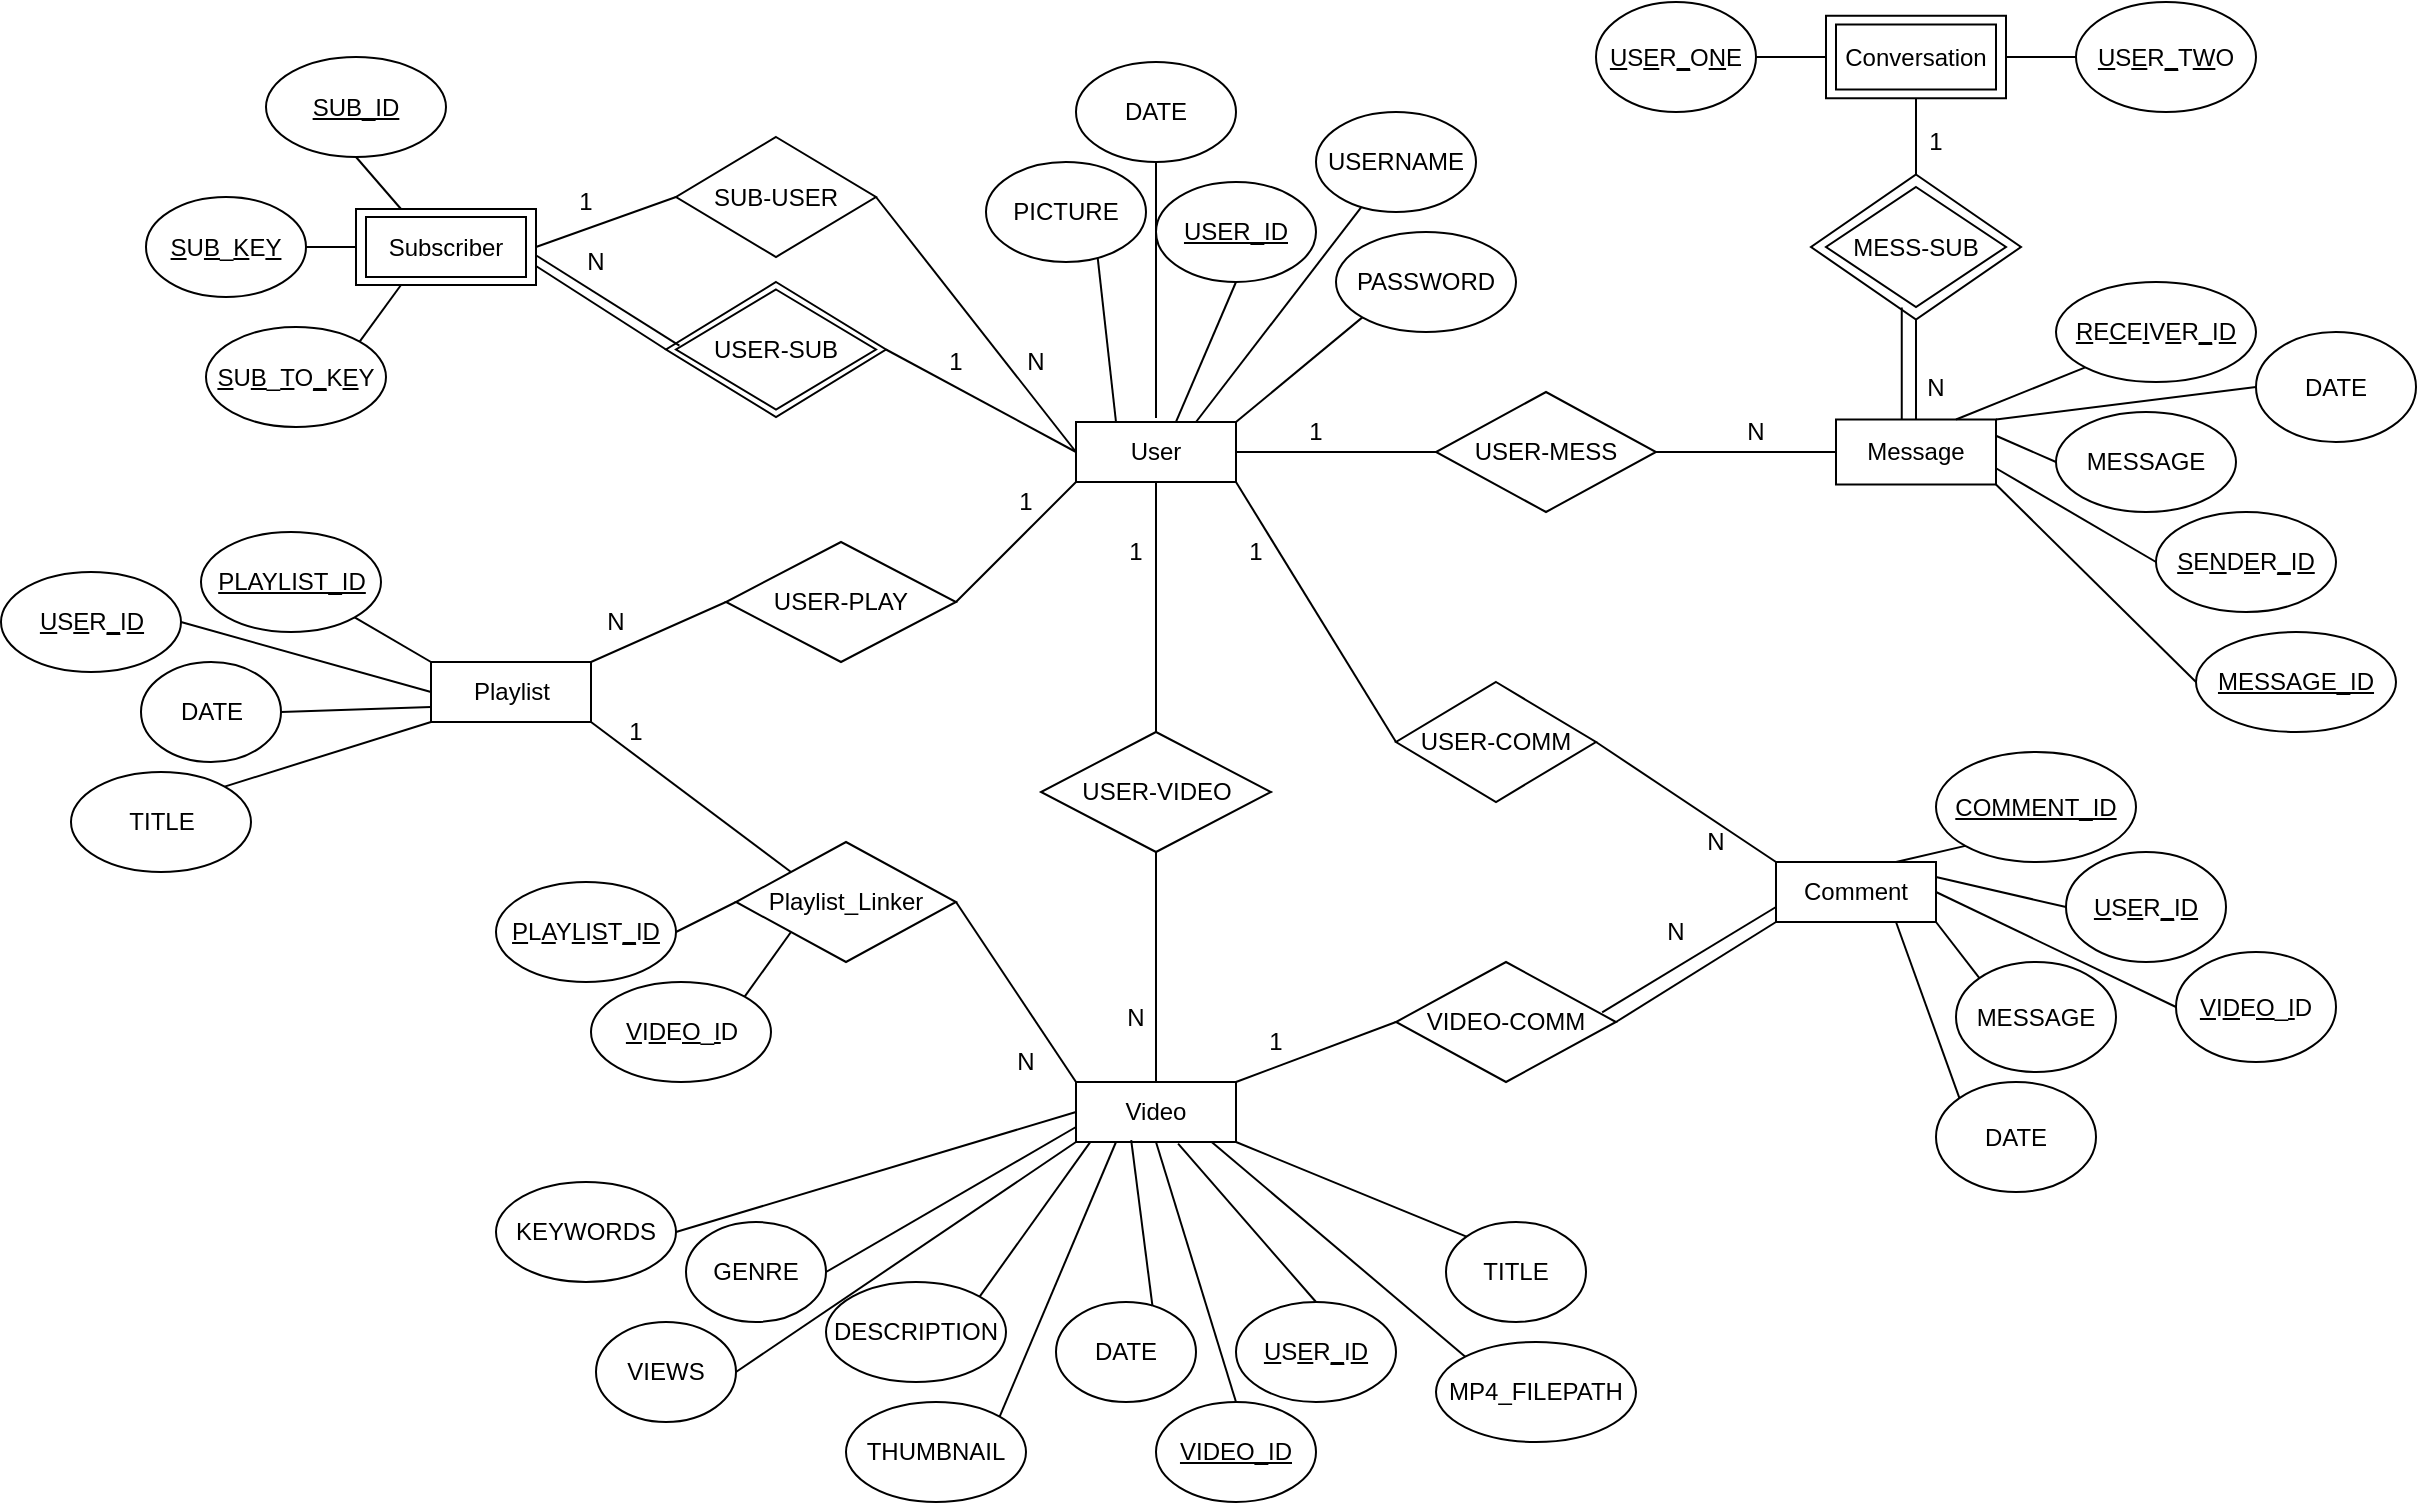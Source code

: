 <mxfile version="13.0.0" type="github">
  <diagram id="RDakOnnjeR9kb4Okva5i" name="Page-1">
    <mxGraphModel dx="1888" dy="580" grid="1" gridSize="10" guides="1" tooltips="1" connect="1" arrows="1" fold="1" page="1" pageScale="1" pageWidth="850" pageHeight="1100" math="0" shadow="0">
      <root>
        <mxCell id="0" />
        <mxCell id="1" parent="0" />
        <mxCell id="MKcImt3iipP7TzkXW-Rf-175" value="" style="rounded=0;whiteSpace=wrap;html=1;" parent="1" vertex="1">
          <mxGeometry x="110" y="123.5" width="90" height="38" as="geometry" />
        </mxCell>
        <mxCell id="MKcImt3iipP7TzkXW-Rf-173" value="" style="rhombus;whiteSpace=wrap;html=1;" parent="1" vertex="1">
          <mxGeometry x="265" y="160" width="110" height="67.5" as="geometry" />
        </mxCell>
        <mxCell id="MKcImt3iipP7TzkXW-Rf-172" value="" style="rhombus;whiteSpace=wrap;html=1;" parent="1" vertex="1">
          <mxGeometry x="837.5" y="106.25" width="105" height="72.5" as="geometry" />
        </mxCell>
        <mxCell id="MKcImt3iipP7TzkXW-Rf-171" value="" style="rounded=0;whiteSpace=wrap;html=1;" parent="1" vertex="1">
          <mxGeometry x="845" y="26.88" width="90" height="41.25" as="geometry" />
        </mxCell>
        <mxCell id="MKcImt3iipP7TzkXW-Rf-1" value="User" style="rounded=0;whiteSpace=wrap;html=1;" parent="1" vertex="1">
          <mxGeometry x="470" y="230" width="80" height="30" as="geometry" />
        </mxCell>
        <mxCell id="MKcImt3iipP7TzkXW-Rf-2" value="&lt;u&gt;USER_ID&lt;/u&gt;" style="ellipse;whiteSpace=wrap;html=1;" parent="1" vertex="1">
          <mxGeometry x="510" y="110" width="80" height="50" as="geometry" />
        </mxCell>
        <mxCell id="MKcImt3iipP7TzkXW-Rf-3" value="" style="endArrow=none;html=1;exitX=0.623;exitY=0.012;exitDx=0;exitDy=0;entryX=0.5;entryY=1;entryDx=0;entryDy=0;exitPerimeter=0;" parent="1" source="MKcImt3iipP7TzkXW-Rf-1" target="MKcImt3iipP7TzkXW-Rf-2" edge="1">
          <mxGeometry width="50" height="50" relative="1" as="geometry">
            <mxPoint x="480" y="230" as="sourcePoint" />
            <mxPoint x="530" y="180" as="targetPoint" />
          </mxGeometry>
        </mxCell>
        <mxCell id="MKcImt3iipP7TzkXW-Rf-4" value="USERNAME" style="ellipse;whiteSpace=wrap;html=1;" parent="1" vertex="1">
          <mxGeometry x="590" y="75" width="80" height="50" as="geometry" />
        </mxCell>
        <mxCell id="MKcImt3iipP7TzkXW-Rf-5" value="PASSWORD" style="ellipse;whiteSpace=wrap;html=1;" parent="1" vertex="1">
          <mxGeometry x="600" y="135" width="90" height="50" as="geometry" />
        </mxCell>
        <mxCell id="MKcImt3iipP7TzkXW-Rf-6" value="DATE" style="ellipse;whiteSpace=wrap;html=1;" parent="1" vertex="1">
          <mxGeometry x="470" y="50" width="80" height="50" as="geometry" />
        </mxCell>
        <mxCell id="MKcImt3iipP7TzkXW-Rf-7" value="PICTURE" style="ellipse;whiteSpace=wrap;html=1;" parent="1" vertex="1">
          <mxGeometry x="425" y="100" width="80" height="50" as="geometry" />
        </mxCell>
        <mxCell id="MKcImt3iipP7TzkXW-Rf-8" value="" style="endArrow=none;html=1;exitX=0.75;exitY=0;exitDx=0;exitDy=0;" parent="1" source="MKcImt3iipP7TzkXW-Rf-1" target="MKcImt3iipP7TzkXW-Rf-4" edge="1">
          <mxGeometry width="50" height="50" relative="1" as="geometry">
            <mxPoint x="700" y="240" as="sourcePoint" />
            <mxPoint x="700" y="210" as="targetPoint" />
          </mxGeometry>
        </mxCell>
        <mxCell id="MKcImt3iipP7TzkXW-Rf-9" value="" style="endArrow=none;html=1;entryX=0;entryY=1;entryDx=0;entryDy=0;exitX=1;exitY=0;exitDx=0;exitDy=0;" parent="1" source="MKcImt3iipP7TzkXW-Rf-1" target="MKcImt3iipP7TzkXW-Rf-5" edge="1">
          <mxGeometry width="50" height="50" relative="1" as="geometry">
            <mxPoint x="550" y="227" as="sourcePoint" />
            <mxPoint x="790" y="180" as="targetPoint" />
          </mxGeometry>
        </mxCell>
        <mxCell id="MKcImt3iipP7TzkXW-Rf-10" value="" style="endArrow=none;html=1;entryX=0.5;entryY=1;entryDx=0;entryDy=0;" parent="1" target="MKcImt3iipP7TzkXW-Rf-6" edge="1">
          <mxGeometry width="50" height="50" relative="1" as="geometry">
            <mxPoint x="510" y="228" as="sourcePoint" />
            <mxPoint x="810" y="180" as="targetPoint" />
          </mxGeometry>
        </mxCell>
        <mxCell id="MKcImt3iipP7TzkXW-Rf-11" value="" style="endArrow=none;html=1;exitX=0.25;exitY=0;exitDx=0;exitDy=0;entryX=0.698;entryY=0.956;entryDx=0;entryDy=0;entryPerimeter=0;" parent="1" source="MKcImt3iipP7TzkXW-Rf-1" target="MKcImt3iipP7TzkXW-Rf-7" edge="1">
          <mxGeometry width="50" height="50" relative="1" as="geometry">
            <mxPoint x="790" y="280" as="sourcePoint" />
            <mxPoint x="470" y="210" as="targetPoint" />
          </mxGeometry>
        </mxCell>
        <mxCell id="MKcImt3iipP7TzkXW-Rf-12" value="USER-VIDEO" style="rhombus;whiteSpace=wrap;html=1;" parent="1" vertex="1">
          <mxGeometry x="452.5" y="385" width="115" height="60" as="geometry" />
        </mxCell>
        <mxCell id="MKcImt3iipP7TzkXW-Rf-13" value="" style="endArrow=none;html=1;entryX=0.5;entryY=1;entryDx=0;entryDy=0;exitX=0.5;exitY=0;exitDx=0;exitDy=0;" parent="1" source="MKcImt3iipP7TzkXW-Rf-12" target="MKcImt3iipP7TzkXW-Rf-1" edge="1">
          <mxGeometry width="50" height="50" relative="1" as="geometry">
            <mxPoint x="590" y="350" as="sourcePoint" />
            <mxPoint x="640" y="300" as="targetPoint" />
          </mxGeometry>
        </mxCell>
        <mxCell id="MKcImt3iipP7TzkXW-Rf-14" value="1" style="text;html=1;strokeColor=none;fillColor=none;align=center;verticalAlign=middle;whiteSpace=wrap;rounded=0;" parent="1" vertex="1">
          <mxGeometry x="480" y="285" width="40" height="20" as="geometry" />
        </mxCell>
        <mxCell id="MKcImt3iipP7TzkXW-Rf-16" value="" style="endArrow=none;html=1;entryX=0.5;entryY=1;entryDx=0;entryDy=0;exitX=0.5;exitY=0;exitDx=0;exitDy=0;" parent="1" source="MKcImt3iipP7TzkXW-Rf-17" target="MKcImt3iipP7TzkXW-Rf-12" edge="1">
          <mxGeometry width="50" height="50" relative="1" as="geometry">
            <mxPoint x="510" y="450" as="sourcePoint" />
            <mxPoint x="570" y="430" as="targetPoint" />
          </mxGeometry>
        </mxCell>
        <mxCell id="MKcImt3iipP7TzkXW-Rf-17" value="Video" style="rounded=0;whiteSpace=wrap;html=1;" parent="1" vertex="1">
          <mxGeometry x="470" y="560" width="80" height="30" as="geometry" />
        </mxCell>
        <mxCell id="MKcImt3iipP7TzkXW-Rf-20" value="N" style="text;html=1;strokeColor=none;fillColor=none;align=center;verticalAlign=middle;whiteSpace=wrap;rounded=0;" parent="1" vertex="1">
          <mxGeometry x="480" y="517.5" width="40" height="20" as="geometry" />
        </mxCell>
        <mxCell id="MKcImt3iipP7TzkXW-Rf-21" value="DESCRIPTION" style="ellipse;whiteSpace=wrap;html=1;" parent="1" vertex="1">
          <mxGeometry x="345" y="660" width="90" height="50" as="geometry" />
        </mxCell>
        <mxCell id="MKcImt3iipP7TzkXW-Rf-22" value="DATE" style="ellipse;whiteSpace=wrap;html=1;" parent="1" vertex="1">
          <mxGeometry x="460" y="670" width="70" height="50" as="geometry" />
        </mxCell>
        <mxCell id="MKcImt3iipP7TzkXW-Rf-23" value="MP4_FILEPATH" style="ellipse;whiteSpace=wrap;html=1;" parent="1" vertex="1">
          <mxGeometry x="650" y="690" width="100" height="50" as="geometry" />
        </mxCell>
        <mxCell id="MKcImt3iipP7TzkXW-Rf-24" value="&lt;u&gt;VIDEO_ID&lt;/u&gt;" style="ellipse;whiteSpace=wrap;html=1;" parent="1" vertex="1">
          <mxGeometry x="510" y="720" width="80" height="50" as="geometry" />
        </mxCell>
        <mxCell id="MKcImt3iipP7TzkXW-Rf-25" value="THUMBNAIL" style="ellipse;whiteSpace=wrap;html=1;" parent="1" vertex="1">
          <mxGeometry x="355" y="720" width="90" height="50" as="geometry" />
        </mxCell>
        <mxCell id="MKcImt3iipP7TzkXW-Rf-26" value="TITLE" style="ellipse;whiteSpace=wrap;html=1;" parent="1" vertex="1">
          <mxGeometry x="655" y="630" width="70" height="50" as="geometry" />
        </mxCell>
        <mxCell id="MKcImt3iipP7TzkXW-Rf-27" value="&lt;u&gt;U&lt;/u&gt;S&lt;u&gt;E&lt;/u&gt;R&lt;u&gt;_&lt;/u&gt;I&lt;u&gt;D&lt;/u&gt;" style="ellipse;whiteSpace=wrap;html=1;" parent="1" vertex="1">
          <mxGeometry x="550" y="670" width="80" height="50" as="geometry" />
        </mxCell>
        <mxCell id="MKcImt3iipP7TzkXW-Rf-28" value="" style="endArrow=none;html=1;entryX=0.5;entryY=1;entryDx=0;entryDy=0;exitX=0.5;exitY=0;exitDx=0;exitDy=0;" parent="1" source="MKcImt3iipP7TzkXW-Rf-24" target="MKcImt3iipP7TzkXW-Rf-17" edge="1">
          <mxGeometry width="50" height="50" relative="1" as="geometry">
            <mxPoint x="180" y="550" as="sourcePoint" />
            <mxPoint x="230" y="500" as="targetPoint" />
          </mxGeometry>
        </mxCell>
        <mxCell id="MKcImt3iipP7TzkXW-Rf-29" value="" style="endArrow=none;html=1;exitX=0.638;exitY=1.026;exitDx=0;exitDy=0;entryX=0.5;entryY=0;entryDx=0;entryDy=0;exitPerimeter=0;" parent="1" source="MKcImt3iipP7TzkXW-Rf-17" target="MKcImt3iipP7TzkXW-Rf-27" edge="1">
          <mxGeometry width="50" height="50" relative="1" as="geometry">
            <mxPoint x="650" y="570" as="sourcePoint" />
            <mxPoint x="700" y="520" as="targetPoint" />
          </mxGeometry>
        </mxCell>
        <mxCell id="MKcImt3iipP7TzkXW-Rf-31" value="" style="endArrow=none;html=1;exitX=0;exitY=0;exitDx=0;exitDy=0;entryX=0.848;entryY=1;entryDx=0;entryDy=0;entryPerimeter=0;" parent="1" source="MKcImt3iipP7TzkXW-Rf-23" target="MKcImt3iipP7TzkXW-Rf-17" edge="1">
          <mxGeometry width="50" height="50" relative="1" as="geometry">
            <mxPoint x="600" y="640" as="sourcePoint" />
            <mxPoint x="650" y="590" as="targetPoint" />
          </mxGeometry>
        </mxCell>
        <mxCell id="MKcImt3iipP7TzkXW-Rf-32" value="" style="endArrow=none;html=1;exitX=0.689;exitY=0.04;exitDx=0;exitDy=0;exitPerimeter=0;entryX=0.345;entryY=0.968;entryDx=0;entryDy=0;entryPerimeter=0;" parent="1" source="MKcImt3iipP7TzkXW-Rf-22" target="MKcImt3iipP7TzkXW-Rf-17" edge="1">
          <mxGeometry width="50" height="50" relative="1" as="geometry">
            <mxPoint x="410" y="640" as="sourcePoint" />
            <mxPoint x="499" y="610" as="targetPoint" />
          </mxGeometry>
        </mxCell>
        <mxCell id="MKcImt3iipP7TzkXW-Rf-33" value="" style="endArrow=none;html=1;exitX=0;exitY=0;exitDx=0;exitDy=0;entryX=1;entryY=1;entryDx=0;entryDy=0;" parent="1" source="MKcImt3iipP7TzkXW-Rf-26" target="MKcImt3iipP7TzkXW-Rf-17" edge="1">
          <mxGeometry width="50" height="50" relative="1" as="geometry">
            <mxPoint x="710" y="610" as="sourcePoint" />
            <mxPoint x="760" y="560" as="targetPoint" />
          </mxGeometry>
        </mxCell>
        <mxCell id="MKcImt3iipP7TzkXW-Rf-34" value="" style="endArrow=none;html=1;exitX=1;exitY=0;exitDx=0;exitDy=0;entryX=0.25;entryY=1;entryDx=0;entryDy=0;" parent="1" source="MKcImt3iipP7TzkXW-Rf-25" target="MKcImt3iipP7TzkXW-Rf-17" edge="1">
          <mxGeometry width="50" height="50" relative="1" as="geometry">
            <mxPoint x="380" y="660" as="sourcePoint" />
            <mxPoint x="430" y="610" as="targetPoint" />
          </mxGeometry>
        </mxCell>
        <mxCell id="MKcImt3iipP7TzkXW-Rf-35" value="" style="endArrow=none;html=1;exitX=1;exitY=0;exitDx=0;exitDy=0;entryX=0.09;entryY=0.999;entryDx=0;entryDy=0;entryPerimeter=0;" parent="1" source="MKcImt3iipP7TzkXW-Rf-21" target="MKcImt3iipP7TzkXW-Rf-17" edge="1">
          <mxGeometry width="50" height="50" relative="1" as="geometry">
            <mxPoint x="310" y="620" as="sourcePoint" />
            <mxPoint x="360" y="570" as="targetPoint" />
          </mxGeometry>
        </mxCell>
        <mxCell id="MKcImt3iipP7TzkXW-Rf-36" value="VIEWS" style="ellipse;whiteSpace=wrap;html=1;" parent="1" vertex="1">
          <mxGeometry x="230" y="680" width="70" height="50" as="geometry" />
        </mxCell>
        <mxCell id="MKcImt3iipP7TzkXW-Rf-37" value="GENRE" style="ellipse;whiteSpace=wrap;html=1;" parent="1" vertex="1">
          <mxGeometry x="275" y="630" width="70" height="50" as="geometry" />
        </mxCell>
        <mxCell id="MKcImt3iipP7TzkXW-Rf-38" value="KEYWORDS" style="ellipse;whiteSpace=wrap;html=1;" parent="1" vertex="1">
          <mxGeometry x="180" y="610" width="90" height="50" as="geometry" />
        </mxCell>
        <mxCell id="MKcImt3iipP7TzkXW-Rf-39" value="" style="endArrow=none;html=1;exitX=1;exitY=0.5;exitDx=0;exitDy=0;entryX=0;entryY=1;entryDx=0;entryDy=0;" parent="1" source="MKcImt3iipP7TzkXW-Rf-36" target="MKcImt3iipP7TzkXW-Rf-17" edge="1">
          <mxGeometry width="50" height="50" relative="1" as="geometry">
            <mxPoint x="270" y="600" as="sourcePoint" />
            <mxPoint x="320" y="550" as="targetPoint" />
          </mxGeometry>
        </mxCell>
        <mxCell id="MKcImt3iipP7TzkXW-Rf-40" value="" style="endArrow=none;html=1;exitX=1;exitY=0.5;exitDx=0;exitDy=0;entryX=0;entryY=0.75;entryDx=0;entryDy=0;" parent="1" source="MKcImt3iipP7TzkXW-Rf-37" target="MKcImt3iipP7TzkXW-Rf-17" edge="1">
          <mxGeometry width="50" height="50" relative="1" as="geometry">
            <mxPoint x="300" y="590" as="sourcePoint" />
            <mxPoint x="360" y="550" as="targetPoint" />
          </mxGeometry>
        </mxCell>
        <mxCell id="MKcImt3iipP7TzkXW-Rf-41" value="" style="endArrow=none;html=1;exitX=1;exitY=0.5;exitDx=0;exitDy=0;entryX=0;entryY=0.5;entryDx=0;entryDy=0;" parent="1" source="MKcImt3iipP7TzkXW-Rf-38" target="MKcImt3iipP7TzkXW-Rf-17" edge="1">
          <mxGeometry width="50" height="50" relative="1" as="geometry">
            <mxPoint x="260" y="585" as="sourcePoint" />
            <mxPoint x="460" y="575" as="targetPoint" />
          </mxGeometry>
        </mxCell>
        <mxCell id="MKcImt3iipP7TzkXW-Rf-44" value="Subscriber" style="rounded=0;whiteSpace=wrap;html=1;" parent="1" vertex="1">
          <mxGeometry x="115" y="127.5" width="80" height="30" as="geometry" />
        </mxCell>
        <mxCell id="MKcImt3iipP7TzkXW-Rf-45" value="USER-SUB" style="rhombus;whiteSpace=wrap;html=1;" parent="1" vertex="1">
          <mxGeometry x="270" y="163.75" width="100" height="60" as="geometry" />
        </mxCell>
        <mxCell id="MKcImt3iipP7TzkXW-Rf-46" value="" style="endArrow=none;html=1;entryX=0.061;entryY=0.472;entryDx=0;entryDy=0;entryPerimeter=0;exitX=1.004;exitY=0.615;exitDx=0;exitDy=0;exitPerimeter=0;" parent="1" source="MKcImt3iipP7TzkXW-Rf-175" target="MKcImt3iipP7TzkXW-Rf-173" edge="1">
          <mxGeometry width="50" height="50" relative="1" as="geometry">
            <mxPoint x="260" y="143" as="sourcePoint" />
            <mxPoint x="240" y="194" as="targetPoint" />
          </mxGeometry>
        </mxCell>
        <mxCell id="MKcImt3iipP7TzkXW-Rf-47" value="" style="endArrow=none;html=1;entryX=0;entryY=0.5;entryDx=0;entryDy=0;exitX=1;exitY=0.5;exitDx=0;exitDy=0;" parent="1" source="MKcImt3iipP7TzkXW-Rf-173" target="MKcImt3iipP7TzkXW-Rf-1" edge="1">
          <mxGeometry width="50" height="50" relative="1" as="geometry">
            <mxPoint x="380" y="210" as="sourcePoint" />
            <mxPoint x="400" y="280" as="targetPoint" />
          </mxGeometry>
        </mxCell>
        <mxCell id="MKcImt3iipP7TzkXW-Rf-48" value="N" style="text;html=1;strokeColor=none;fillColor=none;align=center;verticalAlign=middle;whiteSpace=wrap;rounded=0;" parent="1" vertex="1">
          <mxGeometry x="210" y="140" width="40" height="20" as="geometry" />
        </mxCell>
        <mxCell id="MKcImt3iipP7TzkXW-Rf-49" value="1" style="text;html=1;strokeColor=none;fillColor=none;align=center;verticalAlign=middle;whiteSpace=wrap;rounded=0;" parent="1" vertex="1">
          <mxGeometry x="390" y="190" width="40" height="20" as="geometry" />
        </mxCell>
        <mxCell id="MKcImt3iipP7TzkXW-Rf-51" value="SUB-USER" style="rhombus;whiteSpace=wrap;html=1;" parent="1" vertex="1">
          <mxGeometry x="270" y="87.5" width="100" height="60" as="geometry" />
        </mxCell>
        <mxCell id="MKcImt3iipP7TzkXW-Rf-52" value="" style="endArrow=none;html=1;entryX=0;entryY=0.5;entryDx=0;entryDy=0;exitX=1;exitY=0.5;exitDx=0;exitDy=0;" parent="1" source="MKcImt3iipP7TzkXW-Rf-175" target="MKcImt3iipP7TzkXW-Rf-51" edge="1">
          <mxGeometry width="50" height="50" relative="1" as="geometry">
            <mxPoint x="260" y="130" as="sourcePoint" />
            <mxPoint x="310" y="117.5" as="targetPoint" />
          </mxGeometry>
        </mxCell>
        <mxCell id="MKcImt3iipP7TzkXW-Rf-53" value="" style="endArrow=none;html=1;entryX=1;entryY=0.5;entryDx=0;entryDy=0;exitX=0;exitY=0.5;exitDx=0;exitDy=0;" parent="1" source="MKcImt3iipP7TzkXW-Rf-1" target="MKcImt3iipP7TzkXW-Rf-51" edge="1">
          <mxGeometry width="50" height="50" relative="1" as="geometry">
            <mxPoint x="240" y="230" as="sourcePoint" />
            <mxPoint x="290" y="180" as="targetPoint" />
          </mxGeometry>
        </mxCell>
        <mxCell id="MKcImt3iipP7TzkXW-Rf-54" value="N" style="text;html=1;strokeColor=none;fillColor=none;align=center;verticalAlign=middle;whiteSpace=wrap;rounded=0;" parent="1" vertex="1">
          <mxGeometry x="430" y="190" width="40" height="20" as="geometry" />
        </mxCell>
        <mxCell id="MKcImt3iipP7TzkXW-Rf-57" value="1" style="text;html=1;strokeColor=none;fillColor=none;align=center;verticalAlign=middle;whiteSpace=wrap;rounded=0;" parent="1" vertex="1">
          <mxGeometry x="205" y="110" width="40" height="20" as="geometry" />
        </mxCell>
        <mxCell id="MKcImt3iipP7TzkXW-Rf-60" value="" style="endArrow=none;html=1;exitX=1;exitY=0.75;exitDx=0;exitDy=0;entryX=0;entryY=0.5;entryDx=0;entryDy=0;" parent="1" source="MKcImt3iipP7TzkXW-Rf-175" target="MKcImt3iipP7TzkXW-Rf-173" edge="1">
          <mxGeometry width="50" height="50" relative="1" as="geometry">
            <mxPoint x="220" y="307.5" as="sourcePoint" />
            <mxPoint x="240" y="194" as="targetPoint" />
          </mxGeometry>
        </mxCell>
        <mxCell id="MKcImt3iipP7TzkXW-Rf-62" value="" style="endArrow=none;html=1;entryX=0.5;entryY=1;entryDx=0;entryDy=0;exitX=0.25;exitY=0;exitDx=0;exitDy=0;" parent="1" source="MKcImt3iipP7TzkXW-Rf-175" target="MKcImt3iipP7TzkXW-Rf-63" edge="1">
          <mxGeometry width="50" height="50" relative="1" as="geometry">
            <mxPoint x="150" y="100" as="sourcePoint" />
            <mxPoint x="155" y="97.5" as="targetPoint" />
          </mxGeometry>
        </mxCell>
        <mxCell id="MKcImt3iipP7TzkXW-Rf-63" value="&lt;u&gt;SUB_ID&lt;/u&gt;" style="ellipse;whiteSpace=wrap;html=1;" parent="1" vertex="1">
          <mxGeometry x="65" y="47.5" width="90" height="50" as="geometry" />
        </mxCell>
        <mxCell id="MKcImt3iipP7TzkXW-Rf-64" value="&lt;u&gt;S&lt;/u&gt;U&lt;u&gt;B&lt;/u&gt;_&lt;u&gt;K&lt;/u&gt;E&lt;u&gt;Y&lt;/u&gt;" style="ellipse;whiteSpace=wrap;html=1;" parent="1" vertex="1">
          <mxGeometry x="5" y="117.5" width="80" height="50" as="geometry" />
        </mxCell>
        <mxCell id="MKcImt3iipP7TzkXW-Rf-65" value="" style="endArrow=none;html=1;exitX=1;exitY=0.5;exitDx=0;exitDy=0;entryX=0;entryY=0.5;entryDx=0;entryDy=0;" parent="1" source="MKcImt3iipP7TzkXW-Rf-64" target="MKcImt3iipP7TzkXW-Rf-175" edge="1">
          <mxGeometry width="50" height="50" relative="1" as="geometry">
            <mxPoint x="75" y="237.5" as="sourcePoint" />
            <mxPoint x="100" y="160" as="targetPoint" />
          </mxGeometry>
        </mxCell>
        <mxCell id="MKcImt3iipP7TzkXW-Rf-66" value="&lt;u&gt;S&lt;/u&gt;U&lt;u&gt;B&lt;/u&gt;_&lt;u&gt;T&lt;/u&gt;O&lt;u&gt;_&lt;/u&gt;K&lt;u&gt;E&lt;/u&gt;Y" style="ellipse;whiteSpace=wrap;html=1;" parent="1" vertex="1">
          <mxGeometry x="35" y="182.5" width="90" height="50" as="geometry" />
        </mxCell>
        <mxCell id="MKcImt3iipP7TzkXW-Rf-67" value="" style="endArrow=none;html=1;exitX=1;exitY=0;exitDx=0;exitDy=0;entryX=0.25;entryY=1;entryDx=0;entryDy=0;" parent="1" source="MKcImt3iipP7TzkXW-Rf-66" target="MKcImt3iipP7TzkXW-Rf-175" edge="1">
          <mxGeometry width="50" height="50" relative="1" as="geometry">
            <mxPoint x="135" y="247.5" as="sourcePoint" />
            <mxPoint x="140" y="180" as="targetPoint" />
          </mxGeometry>
        </mxCell>
        <mxCell id="MKcImt3iipP7TzkXW-Rf-69" value="USER-MESS" style="rhombus;whiteSpace=wrap;html=1;" parent="1" vertex="1">
          <mxGeometry x="650" y="215" width="110" height="60" as="geometry" />
        </mxCell>
        <mxCell id="MKcImt3iipP7TzkXW-Rf-71" value="" style="endArrow=none;html=1;exitX=1;exitY=0.5;exitDx=0;exitDy=0;entryX=0;entryY=0.5;entryDx=0;entryDy=0;" parent="1" source="MKcImt3iipP7TzkXW-Rf-1" target="MKcImt3iipP7TzkXW-Rf-69" edge="1">
          <mxGeometry width="50" height="50" relative="1" as="geometry">
            <mxPoint x="630" y="360" as="sourcePoint" />
            <mxPoint x="680" y="310" as="targetPoint" />
          </mxGeometry>
        </mxCell>
        <mxCell id="MKcImt3iipP7TzkXW-Rf-74" value="" style="endArrow=none;html=1;exitX=1;exitY=0.5;exitDx=0;exitDy=0;entryX=0;entryY=0.5;entryDx=0;entryDy=0;" parent="1" source="MKcImt3iipP7TzkXW-Rf-69" target="MKcImt3iipP7TzkXW-Rf-75" edge="1">
          <mxGeometry width="50" height="50" relative="1" as="geometry">
            <mxPoint x="800" y="220" as="sourcePoint" />
            <mxPoint x="840" y="240" as="targetPoint" />
          </mxGeometry>
        </mxCell>
        <mxCell id="MKcImt3iipP7TzkXW-Rf-75" value="Message" style="rounded=0;whiteSpace=wrap;html=1;" parent="1" vertex="1">
          <mxGeometry x="850" y="228.75" width="80" height="32.5" as="geometry" />
        </mxCell>
        <mxCell id="MKcImt3iipP7TzkXW-Rf-76" value="1" style="text;html=1;strokeColor=none;fillColor=none;align=center;verticalAlign=middle;whiteSpace=wrap;rounded=0;" parent="1" vertex="1">
          <mxGeometry x="570" y="225" width="40" height="20" as="geometry" />
        </mxCell>
        <mxCell id="MKcImt3iipP7TzkXW-Rf-77" value="N" style="text;html=1;strokeColor=none;fillColor=none;align=center;verticalAlign=middle;whiteSpace=wrap;rounded=0;" parent="1" vertex="1">
          <mxGeometry x="790" y="225" width="40" height="20" as="geometry" />
        </mxCell>
        <mxCell id="MKcImt3iipP7TzkXW-Rf-82" value="&lt;u&gt;MESSAGE_ID&lt;/u&gt;" style="ellipse;whiteSpace=wrap;html=1;" parent="1" vertex="1">
          <mxGeometry x="1030" y="335" width="100" height="50" as="geometry" />
        </mxCell>
        <mxCell id="MKcImt3iipP7TzkXW-Rf-83" value="MESSAGE" style="ellipse;whiteSpace=wrap;html=1;" parent="1" vertex="1">
          <mxGeometry x="960" y="225" width="90" height="50" as="geometry" />
        </mxCell>
        <mxCell id="MKcImt3iipP7TzkXW-Rf-84" value="DATE" style="ellipse;whiteSpace=wrap;html=1;" parent="1" vertex="1">
          <mxGeometry x="1060" y="185" width="80" height="55" as="geometry" />
        </mxCell>
        <mxCell id="MKcImt3iipP7TzkXW-Rf-85" value="&lt;u&gt;R&lt;/u&gt;E&lt;u&gt;C&lt;/u&gt;E&lt;u&gt;I&lt;/u&gt;V&lt;u&gt;E&lt;/u&gt;R&lt;u&gt;_&lt;/u&gt;I&lt;u&gt;D&lt;/u&gt;" style="ellipse;whiteSpace=wrap;html=1;" parent="1" vertex="1">
          <mxGeometry x="960" y="160" width="100" height="50" as="geometry" />
        </mxCell>
        <mxCell id="MKcImt3iipP7TzkXW-Rf-86" value="&lt;u&gt;S&lt;/u&gt;E&lt;u&gt;N&lt;/u&gt;D&lt;u&gt;E&lt;/u&gt;R&lt;u&gt;_&lt;/u&gt;I&lt;u&gt;D&lt;/u&gt;" style="ellipse;whiteSpace=wrap;html=1;" parent="1" vertex="1">
          <mxGeometry x="1010" y="275" width="90" height="50" as="geometry" />
        </mxCell>
        <mxCell id="MKcImt3iipP7TzkXW-Rf-87" value="" style="endArrow=none;html=1;exitX=0;exitY=0.5;exitDx=0;exitDy=0;entryX=1;entryY=1;entryDx=0;entryDy=0;" parent="1" source="MKcImt3iipP7TzkXW-Rf-82" target="MKcImt3iipP7TzkXW-Rf-75" edge="1">
          <mxGeometry width="50" height="50" relative="1" as="geometry">
            <mxPoint x="880" y="350" as="sourcePoint" />
            <mxPoint x="850" y="230" as="targetPoint" />
          </mxGeometry>
        </mxCell>
        <mxCell id="MKcImt3iipP7TzkXW-Rf-88" value="" style="endArrow=none;html=1;exitX=0;exitY=0.5;exitDx=0;exitDy=0;entryX=1;entryY=0.75;entryDx=0;entryDy=0;" parent="1" source="MKcImt3iipP7TzkXW-Rf-86" target="MKcImt3iipP7TzkXW-Rf-75" edge="1">
          <mxGeometry width="50" height="50" relative="1" as="geometry">
            <mxPoint x="880" y="330" as="sourcePoint" />
            <mxPoint x="915" y="360" as="targetPoint" />
          </mxGeometry>
        </mxCell>
        <mxCell id="MKcImt3iipP7TzkXW-Rf-89" value="" style="endArrow=none;html=1;exitX=0;exitY=1;exitDx=0;exitDy=0;entryX=0.75;entryY=0;entryDx=0;entryDy=0;" parent="1" source="MKcImt3iipP7TzkXW-Rf-85" target="MKcImt3iipP7TzkXW-Rf-75" edge="1">
          <mxGeometry width="50" height="50" relative="1" as="geometry">
            <mxPoint x="1020" y="350" as="sourcePoint" />
            <mxPoint x="1055" y="380" as="targetPoint" />
          </mxGeometry>
        </mxCell>
        <mxCell id="MKcImt3iipP7TzkXW-Rf-90" value="" style="endArrow=none;html=1;exitX=1;exitY=0.25;exitDx=0;exitDy=0;entryX=0;entryY=0.5;entryDx=0;entryDy=0;" parent="1" source="MKcImt3iipP7TzkXW-Rf-75" target="MKcImt3iipP7TzkXW-Rf-83" edge="1">
          <mxGeometry width="50" height="50" relative="1" as="geometry">
            <mxPoint x="1140" y="330" as="sourcePoint" />
            <mxPoint x="1175" y="360" as="targetPoint" />
          </mxGeometry>
        </mxCell>
        <mxCell id="MKcImt3iipP7TzkXW-Rf-91" value="" style="endArrow=none;html=1;exitX=1;exitY=0;exitDx=0;exitDy=0;entryX=0;entryY=0.5;entryDx=0;entryDy=0;" parent="1" source="MKcImt3iipP7TzkXW-Rf-75" target="MKcImt3iipP7TzkXW-Rf-84" edge="1">
          <mxGeometry width="50" height="50" relative="1" as="geometry">
            <mxPoint x="980" y="440" as="sourcePoint" />
            <mxPoint x="1015" y="470" as="targetPoint" />
          </mxGeometry>
        </mxCell>
        <mxCell id="MKcImt3iipP7TzkXW-Rf-92" value="MESS-SUB" style="rhombus;whiteSpace=wrap;html=1;" parent="1" vertex="1">
          <mxGeometry x="845" y="112.5" width="90" height="60" as="geometry" />
        </mxCell>
        <mxCell id="MKcImt3iipP7TzkXW-Rf-95" value="" style="endArrow=none;html=1;exitX=0.5;exitY=0;exitDx=0;exitDy=0;entryX=0.5;entryY=1;entryDx=0;entryDy=0;" parent="1" source="MKcImt3iipP7TzkXW-Rf-75" target="MKcImt3iipP7TzkXW-Rf-172" edge="1">
          <mxGeometry width="50" height="50" relative="1" as="geometry">
            <mxPoint x="750" y="160" as="sourcePoint" />
            <mxPoint x="890" y="190" as="targetPoint" />
          </mxGeometry>
        </mxCell>
        <mxCell id="MKcImt3iipP7TzkXW-Rf-96" value="" style="endArrow=none;html=1;exitX=0.5;exitY=0;exitDx=0;exitDy=0;entryX=0.5;entryY=1;entryDx=0;entryDy=0;" parent="1" source="MKcImt3iipP7TzkXW-Rf-172" target="MKcImt3iipP7TzkXW-Rf-171" edge="1">
          <mxGeometry width="50" height="50" relative="1" as="geometry">
            <mxPoint x="900" y="100" as="sourcePoint" />
            <mxPoint x="880" y="80" as="targetPoint" />
          </mxGeometry>
        </mxCell>
        <mxCell id="MKcImt3iipP7TzkXW-Rf-97" value="Conversation" style="rounded=0;whiteSpace=wrap;html=1;" parent="1" vertex="1">
          <mxGeometry x="850" y="31.25" width="80" height="32.5" as="geometry" />
        </mxCell>
        <mxCell id="MKcImt3iipP7TzkXW-Rf-98" value="N" style="text;html=1;strokeColor=none;fillColor=none;align=center;verticalAlign=middle;whiteSpace=wrap;rounded=0;" parent="1" vertex="1">
          <mxGeometry x="880" y="202.5" width="40" height="20" as="geometry" />
        </mxCell>
        <mxCell id="MKcImt3iipP7TzkXW-Rf-99" value="1" style="text;html=1;strokeColor=none;fillColor=none;align=center;verticalAlign=middle;whiteSpace=wrap;rounded=0;" parent="1" vertex="1">
          <mxGeometry x="880" y="80" width="40" height="20" as="geometry" />
        </mxCell>
        <mxCell id="MKcImt3iipP7TzkXW-Rf-100" value="" style="endArrow=none;html=1;entryX=1;entryY=0.5;entryDx=0;entryDy=0;exitX=0;exitY=0.5;exitDx=0;exitDy=0;" parent="1" source="MKcImt3iipP7TzkXW-Rf-171" target="MKcImt3iipP7TzkXW-Rf-101" edge="1">
          <mxGeometry width="50" height="50" relative="1" as="geometry">
            <mxPoint x="830" y="48" as="sourcePoint" />
            <mxPoint x="810" y="10" as="targetPoint" />
          </mxGeometry>
        </mxCell>
        <mxCell id="MKcImt3iipP7TzkXW-Rf-101" value="&lt;u&gt;U&lt;/u&gt;S&lt;u&gt;E&lt;/u&gt;R&lt;u&gt;_&lt;/u&gt;O&lt;u&gt;N&lt;/u&gt;E" style="ellipse;whiteSpace=wrap;html=1;" parent="1" vertex="1">
          <mxGeometry x="730" y="20" width="80" height="55" as="geometry" />
        </mxCell>
        <mxCell id="MKcImt3iipP7TzkXW-Rf-103" value="&lt;u&gt;U&lt;/u&gt;S&lt;u&gt;E&lt;/u&gt;R&lt;u&gt;_&lt;/u&gt;T&lt;u&gt;W&lt;/u&gt;O" style="ellipse;whiteSpace=wrap;html=1;" parent="1" vertex="1">
          <mxGeometry x="970" y="20" width="90" height="55" as="geometry" />
        </mxCell>
        <mxCell id="MKcImt3iipP7TzkXW-Rf-105" value="" style="endArrow=none;html=1;entryX=0;entryY=0.5;entryDx=0;entryDy=0;exitX=1;exitY=0.5;exitDx=0;exitDy=0;" parent="1" source="MKcImt3iipP7TzkXW-Rf-171" target="MKcImt3iipP7TzkXW-Rf-103" edge="1">
          <mxGeometry width="50" height="50" relative="1" as="geometry">
            <mxPoint x="960" y="40" as="sourcePoint" />
            <mxPoint x="1030" y="50" as="targetPoint" />
          </mxGeometry>
        </mxCell>
        <mxCell id="MKcImt3iipP7TzkXW-Rf-106" value="USER-COMM" style="rhombus;whiteSpace=wrap;html=1;" parent="1" vertex="1">
          <mxGeometry x="630" y="360" width="100" height="60" as="geometry" />
        </mxCell>
        <mxCell id="MKcImt3iipP7TzkXW-Rf-107" value="" style="endArrow=none;html=1;exitX=1;exitY=1;exitDx=0;exitDy=0;entryX=0;entryY=0.5;entryDx=0;entryDy=0;" parent="1" source="MKcImt3iipP7TzkXW-Rf-1" target="MKcImt3iipP7TzkXW-Rf-106" edge="1">
          <mxGeometry width="50" height="50" relative="1" as="geometry">
            <mxPoint x="530" y="320" as="sourcePoint" />
            <mxPoint x="580" y="270" as="targetPoint" />
          </mxGeometry>
        </mxCell>
        <mxCell id="MKcImt3iipP7TzkXW-Rf-108" value="" style="endArrow=none;html=1;exitX=1;exitY=0.5;exitDx=0;exitDy=0;entryX=0;entryY=0;entryDx=0;entryDy=0;" parent="1" source="MKcImt3iipP7TzkXW-Rf-106" target="MKcImt3iipP7TzkXW-Rf-109" edge="1">
          <mxGeometry width="50" height="50" relative="1" as="geometry">
            <mxPoint x="830" y="420" as="sourcePoint" />
            <mxPoint x="750" y="400" as="targetPoint" />
          </mxGeometry>
        </mxCell>
        <mxCell id="MKcImt3iipP7TzkXW-Rf-109" value="Comment" style="rounded=0;whiteSpace=wrap;html=1;" parent="1" vertex="1">
          <mxGeometry x="820" y="450" width="80" height="30" as="geometry" />
        </mxCell>
        <mxCell id="MKcImt3iipP7TzkXW-Rf-112" value="VIDEO-COMM" style="rhombus;whiteSpace=wrap;html=1;" parent="1" vertex="1">
          <mxGeometry x="630" y="500" width="110" height="60" as="geometry" />
        </mxCell>
        <mxCell id="MKcImt3iipP7TzkXW-Rf-113" value="" style="endArrow=none;html=1;exitX=1;exitY=0.5;exitDx=0;exitDy=0;entryX=0;entryY=1;entryDx=0;entryDy=0;" parent="1" source="MKcImt3iipP7TzkXW-Rf-112" target="MKcImt3iipP7TzkXW-Rf-109" edge="1">
          <mxGeometry width="50" height="50" relative="1" as="geometry">
            <mxPoint x="920" y="560" as="sourcePoint" />
            <mxPoint x="970" y="510" as="targetPoint" />
          </mxGeometry>
        </mxCell>
        <mxCell id="MKcImt3iipP7TzkXW-Rf-114" value="" style="endArrow=none;html=1;exitX=1;exitY=0;exitDx=0;exitDy=0;entryX=0;entryY=0.5;entryDx=0;entryDy=0;" parent="1" source="MKcImt3iipP7TzkXW-Rf-17" target="MKcImt3iipP7TzkXW-Rf-112" edge="1">
          <mxGeometry width="50" height="50" relative="1" as="geometry">
            <mxPoint x="680" y="600" as="sourcePoint" />
            <mxPoint x="730" y="550" as="targetPoint" />
          </mxGeometry>
        </mxCell>
        <mxCell id="MKcImt3iipP7TzkXW-Rf-115" value="1" style="text;html=1;strokeColor=none;fillColor=none;align=center;verticalAlign=middle;whiteSpace=wrap;rounded=0;" parent="1" vertex="1">
          <mxGeometry x="550" y="530" width="40" height="20" as="geometry" />
        </mxCell>
        <mxCell id="MKcImt3iipP7TzkXW-Rf-116" value="N" style="text;html=1;strokeColor=none;fillColor=none;align=center;verticalAlign=middle;whiteSpace=wrap;rounded=0;" parent="1" vertex="1">
          <mxGeometry x="750" y="475" width="40" height="20" as="geometry" />
        </mxCell>
        <mxCell id="MKcImt3iipP7TzkXW-Rf-117" value="1" style="text;html=1;strokeColor=none;fillColor=none;align=center;verticalAlign=middle;whiteSpace=wrap;rounded=0;" parent="1" vertex="1">
          <mxGeometry x="540" y="285" width="40" height="20" as="geometry" />
        </mxCell>
        <mxCell id="MKcImt3iipP7TzkXW-Rf-118" value="N" style="text;html=1;strokeColor=none;fillColor=none;align=center;verticalAlign=middle;whiteSpace=wrap;rounded=0;" parent="1" vertex="1">
          <mxGeometry x="770" y="430" width="40" height="20" as="geometry" />
        </mxCell>
        <mxCell id="MKcImt3iipP7TzkXW-Rf-119" value="" style="endArrow=none;html=1;exitX=0.75;exitY=0;exitDx=0;exitDy=0;entryX=0;entryY=1;entryDx=0;entryDy=0;" parent="1" source="MKcImt3iipP7TzkXW-Rf-109" target="MKcImt3iipP7TzkXW-Rf-120" edge="1">
          <mxGeometry width="50" height="50" relative="1" as="geometry">
            <mxPoint x="890" y="420" as="sourcePoint" />
            <mxPoint x="880" y="380" as="targetPoint" />
          </mxGeometry>
        </mxCell>
        <mxCell id="MKcImt3iipP7TzkXW-Rf-120" value="&lt;u&gt;COMMENT_ID&lt;/u&gt;" style="ellipse;whiteSpace=wrap;html=1;" parent="1" vertex="1">
          <mxGeometry x="900" y="395" width="100" height="55" as="geometry" />
        </mxCell>
        <mxCell id="MKcImt3iipP7TzkXW-Rf-121" value="MESSAGE" style="ellipse;whiteSpace=wrap;html=1;" parent="1" vertex="1">
          <mxGeometry x="910" y="500" width="80" height="55" as="geometry" />
        </mxCell>
        <mxCell id="MKcImt3iipP7TzkXW-Rf-123" value="&lt;u&gt;V&lt;/u&gt;I&lt;u&gt;D&lt;/u&gt;E&lt;u&gt;O&lt;/u&gt;_&lt;u&gt;I&lt;/u&gt;D" style="ellipse;whiteSpace=wrap;html=1;" parent="1" vertex="1">
          <mxGeometry x="1020" y="495" width="80" height="55" as="geometry" />
        </mxCell>
        <mxCell id="MKcImt3iipP7TzkXW-Rf-124" value="&lt;u&gt;U&lt;/u&gt;S&lt;u&gt;E&lt;/u&gt;R&lt;u&gt;_&lt;/u&gt;I&lt;u&gt;D&lt;/u&gt;" style="ellipse;whiteSpace=wrap;html=1;" parent="1" vertex="1">
          <mxGeometry x="965" y="445" width="80" height="55" as="geometry" />
        </mxCell>
        <mxCell id="MKcImt3iipP7TzkXW-Rf-125" value="DATE" style="ellipse;whiteSpace=wrap;html=1;" parent="1" vertex="1">
          <mxGeometry x="900" y="560" width="80" height="55" as="geometry" />
        </mxCell>
        <mxCell id="MKcImt3iipP7TzkXW-Rf-126" value="" style="endArrow=none;html=1;exitX=1;exitY=0.25;exitDx=0;exitDy=0;entryX=0;entryY=0.5;entryDx=0;entryDy=0;" parent="1" source="MKcImt3iipP7TzkXW-Rf-109" target="MKcImt3iipP7TzkXW-Rf-124" edge="1">
          <mxGeometry width="50" height="50" relative="1" as="geometry">
            <mxPoint x="840" y="530" as="sourcePoint" />
            <mxPoint x="930" y="362.5" as="targetPoint" />
          </mxGeometry>
        </mxCell>
        <mxCell id="MKcImt3iipP7TzkXW-Rf-130" value="" style="endArrow=none;html=1;exitX=1;exitY=0.5;exitDx=0;exitDy=0;entryX=0;entryY=0.5;entryDx=0;entryDy=0;" parent="1" source="MKcImt3iipP7TzkXW-Rf-109" target="MKcImt3iipP7TzkXW-Rf-123" edge="1">
          <mxGeometry width="50" height="50" relative="1" as="geometry">
            <mxPoint x="830" y="510" as="sourcePoint" />
            <mxPoint x="880" y="460" as="targetPoint" />
          </mxGeometry>
        </mxCell>
        <mxCell id="MKcImt3iipP7TzkXW-Rf-133" value="" style="endArrow=none;html=1;exitX=1;exitY=1;exitDx=0;exitDy=0;entryX=0;entryY=0;entryDx=0;entryDy=0;" parent="1" source="MKcImt3iipP7TzkXW-Rf-109" target="MKcImt3iipP7TzkXW-Rf-121" edge="1">
          <mxGeometry width="50" height="50" relative="1" as="geometry">
            <mxPoint x="1060" y="670" as="sourcePoint" />
            <mxPoint x="1110" y="620" as="targetPoint" />
          </mxGeometry>
        </mxCell>
        <mxCell id="MKcImt3iipP7TzkXW-Rf-134" value="" style="endArrow=none;html=1;exitX=0.75;exitY=1;exitDx=0;exitDy=0;entryX=0;entryY=0;entryDx=0;entryDy=0;" parent="1" source="MKcImt3iipP7TzkXW-Rf-109" target="MKcImt3iipP7TzkXW-Rf-125" edge="1">
          <mxGeometry width="50" height="50" relative="1" as="geometry">
            <mxPoint x="1050" y="700" as="sourcePoint" />
            <mxPoint x="1100" y="650" as="targetPoint" />
          </mxGeometry>
        </mxCell>
        <mxCell id="MKcImt3iipP7TzkXW-Rf-136" value="USER-PLAY" style="rhombus;whiteSpace=wrap;html=1;" parent="1" vertex="1">
          <mxGeometry x="295" y="290" width="115" height="60" as="geometry" />
        </mxCell>
        <mxCell id="MKcImt3iipP7TzkXW-Rf-137" value="" style="endArrow=none;html=1;exitX=1;exitY=0.5;exitDx=0;exitDy=0;entryX=0;entryY=1;entryDx=0;entryDy=0;" parent="1" source="MKcImt3iipP7TzkXW-Rf-136" target="MKcImt3iipP7TzkXW-Rf-1" edge="1">
          <mxGeometry width="50" height="50" relative="1" as="geometry">
            <mxPoint x="420" y="360" as="sourcePoint" />
            <mxPoint x="470" y="310" as="targetPoint" />
          </mxGeometry>
        </mxCell>
        <mxCell id="MKcImt3iipP7TzkXW-Rf-138" value="1" style="text;html=1;strokeColor=none;fillColor=none;align=center;verticalAlign=middle;whiteSpace=wrap;rounded=0;" parent="1" vertex="1">
          <mxGeometry x="425" y="260" width="40" height="20" as="geometry" />
        </mxCell>
        <mxCell id="MKcImt3iipP7TzkXW-Rf-139" value="Playlist" style="rounded=0;whiteSpace=wrap;html=1;" parent="1" vertex="1">
          <mxGeometry x="147.5" y="350" width="80" height="30" as="geometry" />
        </mxCell>
        <mxCell id="MKcImt3iipP7TzkXW-Rf-140" value="" style="endArrow=none;html=1;exitX=1;exitY=0;exitDx=0;exitDy=0;entryX=0;entryY=0.5;entryDx=0;entryDy=0;" parent="1" source="MKcImt3iipP7TzkXW-Rf-139" target="MKcImt3iipP7TzkXW-Rf-136" edge="1">
          <mxGeometry width="50" height="50" relative="1" as="geometry">
            <mxPoint x="190" y="360" as="sourcePoint" />
            <mxPoint x="240" y="310" as="targetPoint" />
          </mxGeometry>
        </mxCell>
        <mxCell id="MKcImt3iipP7TzkXW-Rf-141" value="N" style="text;html=1;strokeColor=none;fillColor=none;align=center;verticalAlign=middle;whiteSpace=wrap;rounded=0;" parent="1" vertex="1">
          <mxGeometry x="220" y="320" width="40" height="20" as="geometry" />
        </mxCell>
        <mxCell id="MKcImt3iipP7TzkXW-Rf-142" value="&lt;u&gt;U&lt;/u&gt;S&lt;u&gt;E&lt;/u&gt;R&lt;u&gt;_&lt;/u&gt;I&lt;u&gt;D&lt;/u&gt;" style="ellipse;whiteSpace=wrap;html=1;" parent="1" vertex="1">
          <mxGeometry x="-67.5" y="305" width="90" height="50" as="geometry" />
        </mxCell>
        <mxCell id="MKcImt3iipP7TzkXW-Rf-143" value="&lt;u&gt;PLAYLIST_ID&lt;/u&gt;" style="ellipse;whiteSpace=wrap;html=1;" parent="1" vertex="1">
          <mxGeometry x="32.5" y="285" width="90" height="50" as="geometry" />
        </mxCell>
        <mxCell id="MKcImt3iipP7TzkXW-Rf-144" value="TITLE" style="ellipse;whiteSpace=wrap;html=1;" parent="1" vertex="1">
          <mxGeometry x="-32.5" y="405" width="90" height="50" as="geometry" />
        </mxCell>
        <mxCell id="MKcImt3iipP7TzkXW-Rf-145" value="DATE" style="ellipse;whiteSpace=wrap;html=1;" parent="1" vertex="1">
          <mxGeometry x="2.5" y="350" width="70" height="50" as="geometry" />
        </mxCell>
        <mxCell id="MKcImt3iipP7TzkXW-Rf-147" value="" style="endArrow=none;html=1;exitX=1;exitY=1;exitDx=0;exitDy=0;entryX=0;entryY=0;entryDx=0;entryDy=0;" parent="1" source="MKcImt3iipP7TzkXW-Rf-143" target="MKcImt3iipP7TzkXW-Rf-139" edge="1">
          <mxGeometry width="50" height="50" relative="1" as="geometry">
            <mxPoint x="117.5" y="316.25" as="sourcePoint" />
            <mxPoint x="167.5" y="266.25" as="targetPoint" />
          </mxGeometry>
        </mxCell>
        <mxCell id="MKcImt3iipP7TzkXW-Rf-148" value="" style="endArrow=none;html=1;exitX=1;exitY=0.5;exitDx=0;exitDy=0;entryX=0;entryY=0.5;entryDx=0;entryDy=0;" parent="1" source="MKcImt3iipP7TzkXW-Rf-142" target="MKcImt3iipP7TzkXW-Rf-139" edge="1">
          <mxGeometry width="50" height="50" relative="1" as="geometry">
            <mxPoint x="-2.5" y="386.25" as="sourcePoint" />
            <mxPoint x="47.5" y="336.25" as="targetPoint" />
          </mxGeometry>
        </mxCell>
        <mxCell id="MKcImt3iipP7TzkXW-Rf-149" value="" style="endArrow=none;html=1;exitX=1;exitY=0.5;exitDx=0;exitDy=0;entryX=0;entryY=0.75;entryDx=0;entryDy=0;" parent="1" source="MKcImt3iipP7TzkXW-Rf-145" target="MKcImt3iipP7TzkXW-Rf-139" edge="1">
          <mxGeometry width="50" height="50" relative="1" as="geometry">
            <mxPoint x="157.5" y="426.25" as="sourcePoint" />
            <mxPoint x="207.5" y="376.25" as="targetPoint" />
          </mxGeometry>
        </mxCell>
        <mxCell id="MKcImt3iipP7TzkXW-Rf-150" value="" style="endArrow=none;html=1;exitX=1;exitY=0;exitDx=0;exitDy=0;entryX=0;entryY=1;entryDx=0;entryDy=0;" parent="1" source="MKcImt3iipP7TzkXW-Rf-144" target="MKcImt3iipP7TzkXW-Rf-139" edge="1">
          <mxGeometry width="50" height="50" relative="1" as="geometry">
            <mxPoint x="57.5" y="416.25" as="sourcePoint" />
            <mxPoint x="107.5" y="366.25" as="targetPoint" />
          </mxGeometry>
        </mxCell>
        <mxCell id="MKcImt3iipP7TzkXW-Rf-151" value="Playlist_Linker" style="rhombus;whiteSpace=wrap;html=1;" parent="1" vertex="1">
          <mxGeometry x="300" y="440" width="110" height="60" as="geometry" />
        </mxCell>
        <mxCell id="MKcImt3iipP7TzkXW-Rf-152" value="" style="endArrow=none;html=1;exitX=0;exitY=0;exitDx=0;exitDy=0;entryX=1;entryY=0.5;entryDx=0;entryDy=0;" parent="1" source="MKcImt3iipP7TzkXW-Rf-17" target="MKcImt3iipP7TzkXW-Rf-151" edge="1">
          <mxGeometry width="50" height="50" relative="1" as="geometry">
            <mxPoint x="360" y="460" as="sourcePoint" />
            <mxPoint x="410" y="410" as="targetPoint" />
          </mxGeometry>
        </mxCell>
        <mxCell id="MKcImt3iipP7TzkXW-Rf-153" value="N" style="text;html=1;strokeColor=none;fillColor=none;align=center;verticalAlign=middle;whiteSpace=wrap;rounded=0;" parent="1" vertex="1">
          <mxGeometry x="425" y="540" width="40" height="20" as="geometry" />
        </mxCell>
        <mxCell id="MKcImt3iipP7TzkXW-Rf-157" value="" style="endArrow=none;html=1;exitX=1;exitY=1;exitDx=0;exitDy=0;entryX=0;entryY=0;entryDx=0;entryDy=0;" parent="1" source="MKcImt3iipP7TzkXW-Rf-139" target="MKcImt3iipP7TzkXW-Rf-151" edge="1">
          <mxGeometry width="50" height="50" relative="1" as="geometry">
            <mxPoint x="300" y="400" as="sourcePoint" />
            <mxPoint x="300" y="470" as="targetPoint" />
          </mxGeometry>
        </mxCell>
        <mxCell id="MKcImt3iipP7TzkXW-Rf-158" value="1" style="text;html=1;strokeColor=none;fillColor=none;align=center;verticalAlign=middle;whiteSpace=wrap;rounded=0;" parent="1" vertex="1">
          <mxGeometry x="230" y="375" width="40" height="20" as="geometry" />
        </mxCell>
        <mxCell id="MKcImt3iipP7TzkXW-Rf-164" value="&lt;u&gt;V&lt;/u&gt;I&lt;u&gt;D&lt;/u&gt;E&lt;u&gt;O&lt;/u&gt;_&lt;u&gt;I&lt;/u&gt;D" style="ellipse;whiteSpace=wrap;html=1;" parent="1" vertex="1">
          <mxGeometry x="227.5" y="510" width="90" height="50" as="geometry" />
        </mxCell>
        <mxCell id="MKcImt3iipP7TzkXW-Rf-165" value="&lt;u&gt;P&lt;/u&gt;L&lt;u&gt;A&lt;/u&gt;Y&lt;u&gt;L&lt;/u&gt;I&lt;u&gt;S&lt;/u&gt;T&lt;u&gt;_&lt;/u&gt;I&lt;u&gt;D&lt;/u&gt;" style="ellipse;whiteSpace=wrap;html=1;" parent="1" vertex="1">
          <mxGeometry x="180" y="460" width="90" height="50" as="geometry" />
        </mxCell>
        <mxCell id="MKcImt3iipP7TzkXW-Rf-166" value="" style="endArrow=none;html=1;entryX=0;entryY=0.5;entryDx=0;entryDy=0;exitX=1;exitY=0.5;exitDx=0;exitDy=0;" parent="1" source="MKcImt3iipP7TzkXW-Rf-165" target="MKcImt3iipP7TzkXW-Rf-151" edge="1">
          <mxGeometry width="50" height="50" relative="1" as="geometry">
            <mxPoint x="200" y="460" as="sourcePoint" />
            <mxPoint x="250" y="410" as="targetPoint" />
          </mxGeometry>
        </mxCell>
        <mxCell id="MKcImt3iipP7TzkXW-Rf-167" value="" style="endArrow=none;html=1;exitX=1;exitY=0;exitDx=0;exitDy=0;entryX=0;entryY=1;entryDx=0;entryDy=0;" parent="1" source="MKcImt3iipP7TzkXW-Rf-164" target="MKcImt3iipP7TzkXW-Rf-151" edge="1">
          <mxGeometry width="50" height="50" relative="1" as="geometry">
            <mxPoint x="340" y="560" as="sourcePoint" />
            <mxPoint x="390" y="510" as="targetPoint" />
          </mxGeometry>
        </mxCell>
        <mxCell id="MKcImt3iipP7TzkXW-Rf-168" value="" style="endArrow=none;html=1;exitX=0.937;exitY=0.42;exitDx=0;exitDy=0;exitPerimeter=0;entryX=0;entryY=0.75;entryDx=0;entryDy=0;" parent="1" source="MKcImt3iipP7TzkXW-Rf-112" target="MKcImt3iipP7TzkXW-Rf-109" edge="1">
          <mxGeometry width="50" height="50" relative="1" as="geometry">
            <mxPoint x="800" y="580" as="sourcePoint" />
            <mxPoint x="850" y="530" as="targetPoint" />
          </mxGeometry>
        </mxCell>
        <mxCell id="MKcImt3iipP7TzkXW-Rf-169" value="" style="endArrow=none;html=1;exitX=0.411;exitY=0.004;exitDx=0;exitDy=0;exitPerimeter=0;entryX=0.432;entryY=0.918;entryDx=0;entryDy=0;entryPerimeter=0;" parent="1" source="MKcImt3iipP7TzkXW-Rf-75" target="MKcImt3iipP7TzkXW-Rf-172" edge="1">
          <mxGeometry width="50" height="50" relative="1" as="geometry">
            <mxPoint x="870" y="200" as="sourcePoint" />
            <mxPoint x="870" y="180" as="targetPoint" />
          </mxGeometry>
        </mxCell>
      </root>
    </mxGraphModel>
  </diagram>
</mxfile>
